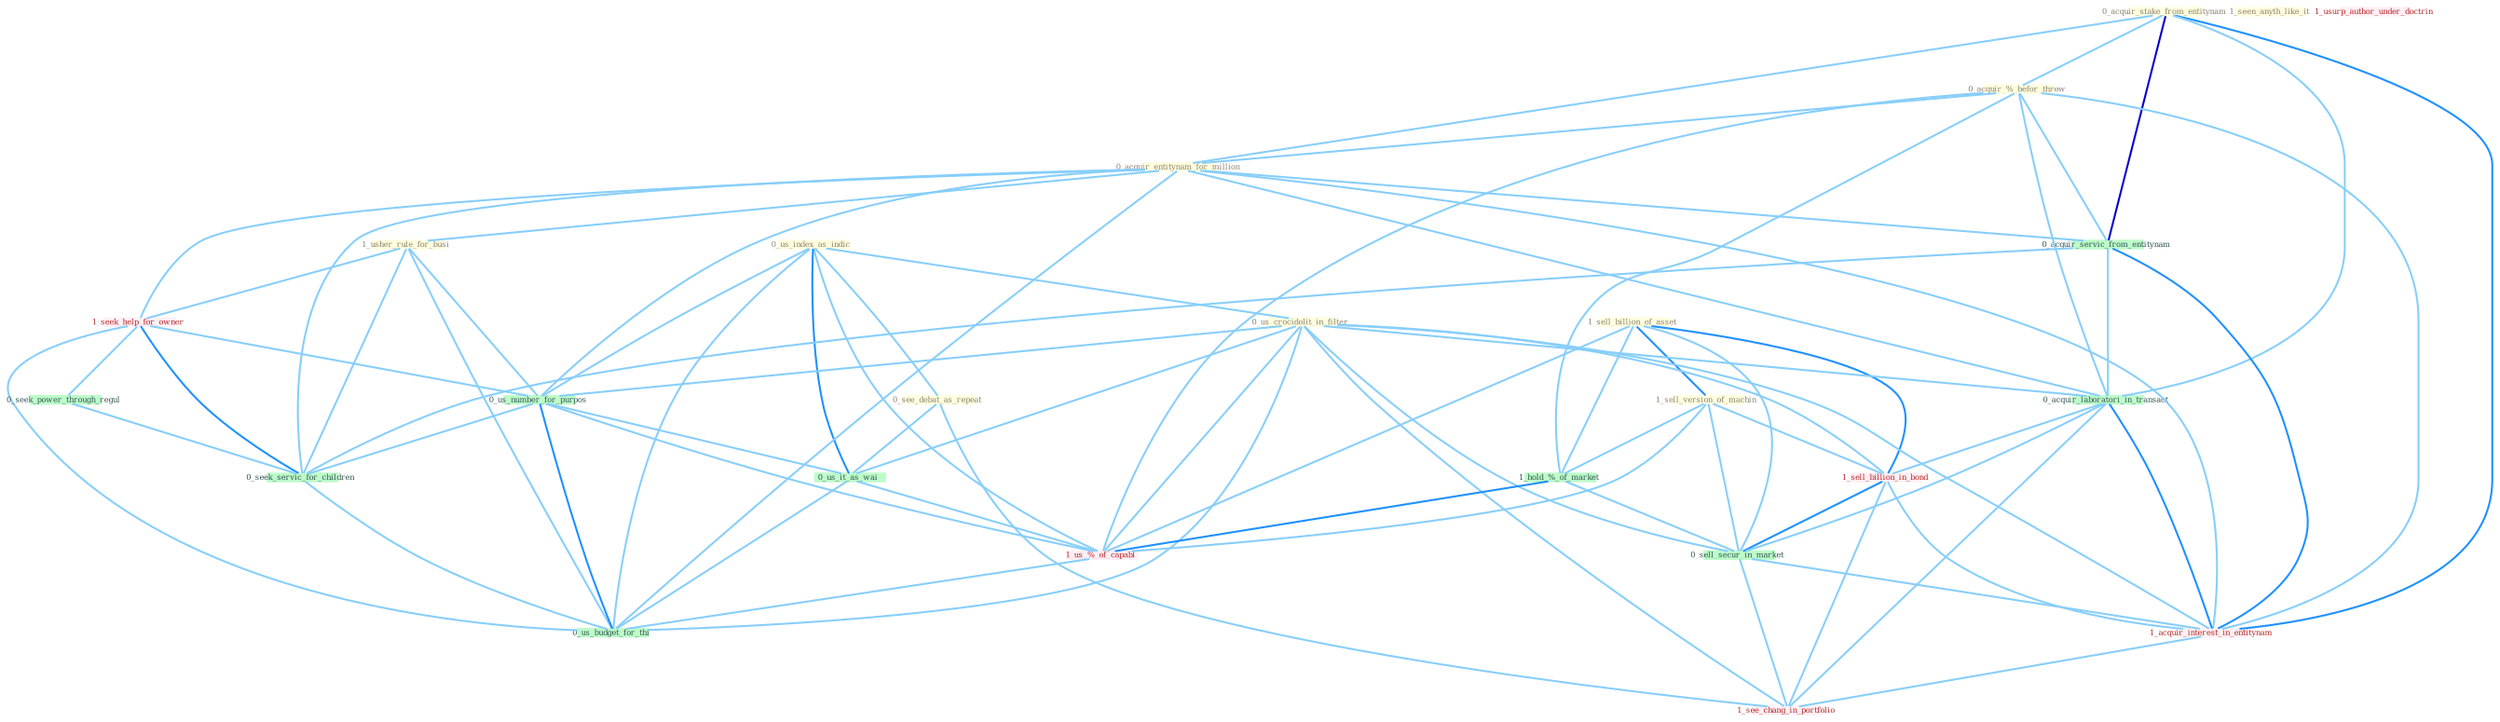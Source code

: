 Graph G{ 
    node
    [shape=polygon,style=filled,width=.5,height=.06,color="#BDFCC9",fixedsize=true,fontsize=4,
    fontcolor="#2f4f4f"];
    {node
    [color="#ffffe0", fontcolor="#8b7d6b"] "0_acquir_stake_from_entitynam " "0_us_index_as_indic " "0_acquir_%_befor_throw " "1_seen_anyth_like_it " "0_acquir_entitynam_for_million " "1_sell_billion_of_asset " "1_usher_rule_for_busi " "1_sell_version_of_machin " "0_us_crocidolit_in_filter " "0_see_debat_as_repeat "}
{node [color="#fff0f5", fontcolor="#b22222"] "1_seek_help_for_owner " "1_sell_billion_in_bond " "1_usurp_author_under_doctrin " "1_us_%_of_capabl " "1_acquir_interest_in_entitynam " "1_see_chang_in_portfolio "}
edge [color="#B0E2FF"];

	"0_acquir_stake_from_entitynam " -- "0_acquir_%_befor_throw " [w="1", color="#87cefa" ];
	"0_acquir_stake_from_entitynam " -- "0_acquir_entitynam_for_million " [w="1", color="#87cefa" ];
	"0_acquir_stake_from_entitynam " -- "0_acquir_servic_from_entitynam " [w="3", color="#0000cd" , len=0.6];
	"0_acquir_stake_from_entitynam " -- "0_acquir_laboratori_in_transact " [w="1", color="#87cefa" ];
	"0_acquir_stake_from_entitynam " -- "1_acquir_interest_in_entitynam " [w="2", color="#1e90ff" , len=0.8];
	"0_us_index_as_indic " -- "0_us_crocidolit_in_filter " [w="1", color="#87cefa" ];
	"0_us_index_as_indic " -- "0_see_debat_as_repeat " [w="1", color="#87cefa" ];
	"0_us_index_as_indic " -- "0_us_number_for_purpos " [w="1", color="#87cefa" ];
	"0_us_index_as_indic " -- "0_us_it_as_wai " [w="2", color="#1e90ff" , len=0.8];
	"0_us_index_as_indic " -- "1_us_%_of_capabl " [w="1", color="#87cefa" ];
	"0_us_index_as_indic " -- "0_us_budget_for_thi " [w="1", color="#87cefa" ];
	"0_acquir_%_befor_throw " -- "0_acquir_entitynam_for_million " [w="1", color="#87cefa" ];
	"0_acquir_%_befor_throw " -- "0_acquir_servic_from_entitynam " [w="1", color="#87cefa" ];
	"0_acquir_%_befor_throw " -- "1_hold_%_of_market " [w="1", color="#87cefa" ];
	"0_acquir_%_befor_throw " -- "0_acquir_laboratori_in_transact " [w="1", color="#87cefa" ];
	"0_acquir_%_befor_throw " -- "1_us_%_of_capabl " [w="1", color="#87cefa" ];
	"0_acquir_%_befor_throw " -- "1_acquir_interest_in_entitynam " [w="1", color="#87cefa" ];
	"0_acquir_entitynam_for_million " -- "1_usher_rule_for_busi " [w="1", color="#87cefa" ];
	"0_acquir_entitynam_for_million " -- "1_seek_help_for_owner " [w="1", color="#87cefa" ];
	"0_acquir_entitynam_for_million " -- "0_acquir_servic_from_entitynam " [w="1", color="#87cefa" ];
	"0_acquir_entitynam_for_million " -- "0_us_number_for_purpos " [w="1", color="#87cefa" ];
	"0_acquir_entitynam_for_million " -- "0_acquir_laboratori_in_transact " [w="1", color="#87cefa" ];
	"0_acquir_entitynam_for_million " -- "1_acquir_interest_in_entitynam " [w="1", color="#87cefa" ];
	"0_acquir_entitynam_for_million " -- "0_seek_servic_for_children " [w="1", color="#87cefa" ];
	"0_acquir_entitynam_for_million " -- "0_us_budget_for_thi " [w="1", color="#87cefa" ];
	"1_sell_billion_of_asset " -- "1_sell_version_of_machin " [w="2", color="#1e90ff" , len=0.8];
	"1_sell_billion_of_asset " -- "1_hold_%_of_market " [w="1", color="#87cefa" ];
	"1_sell_billion_of_asset " -- "1_sell_billion_in_bond " [w="2", color="#1e90ff" , len=0.8];
	"1_sell_billion_of_asset " -- "1_us_%_of_capabl " [w="1", color="#87cefa" ];
	"1_sell_billion_of_asset " -- "0_sell_secur_in_market " [w="1", color="#87cefa" ];
	"1_usher_rule_for_busi " -- "1_seek_help_for_owner " [w="1", color="#87cefa" ];
	"1_usher_rule_for_busi " -- "0_us_number_for_purpos " [w="1", color="#87cefa" ];
	"1_usher_rule_for_busi " -- "0_seek_servic_for_children " [w="1", color="#87cefa" ];
	"1_usher_rule_for_busi " -- "0_us_budget_for_thi " [w="1", color="#87cefa" ];
	"1_sell_version_of_machin " -- "1_hold_%_of_market " [w="1", color="#87cefa" ];
	"1_sell_version_of_machin " -- "1_sell_billion_in_bond " [w="1", color="#87cefa" ];
	"1_sell_version_of_machin " -- "1_us_%_of_capabl " [w="1", color="#87cefa" ];
	"1_sell_version_of_machin " -- "0_sell_secur_in_market " [w="1", color="#87cefa" ];
	"0_us_crocidolit_in_filter " -- "0_us_number_for_purpos " [w="1", color="#87cefa" ];
	"0_us_crocidolit_in_filter " -- "0_acquir_laboratori_in_transact " [w="1", color="#87cefa" ];
	"0_us_crocidolit_in_filter " -- "1_sell_billion_in_bond " [w="1", color="#87cefa" ];
	"0_us_crocidolit_in_filter " -- "0_us_it_as_wai " [w="1", color="#87cefa" ];
	"0_us_crocidolit_in_filter " -- "1_us_%_of_capabl " [w="1", color="#87cefa" ];
	"0_us_crocidolit_in_filter " -- "0_sell_secur_in_market " [w="1", color="#87cefa" ];
	"0_us_crocidolit_in_filter " -- "1_acquir_interest_in_entitynam " [w="1", color="#87cefa" ];
	"0_us_crocidolit_in_filter " -- "1_see_chang_in_portfolio " [w="1", color="#87cefa" ];
	"0_us_crocidolit_in_filter " -- "0_us_budget_for_thi " [w="1", color="#87cefa" ];
	"0_see_debat_as_repeat " -- "0_us_it_as_wai " [w="1", color="#87cefa" ];
	"0_see_debat_as_repeat " -- "1_see_chang_in_portfolio " [w="1", color="#87cefa" ];
	"1_seek_help_for_owner " -- "0_seek_power_through_regul " [w="1", color="#87cefa" ];
	"1_seek_help_for_owner " -- "0_us_number_for_purpos " [w="1", color="#87cefa" ];
	"1_seek_help_for_owner " -- "0_seek_servic_for_children " [w="2", color="#1e90ff" , len=0.8];
	"1_seek_help_for_owner " -- "0_us_budget_for_thi " [w="1", color="#87cefa" ];
	"0_acquir_servic_from_entitynam " -- "0_acquir_laboratori_in_transact " [w="1", color="#87cefa" ];
	"0_acquir_servic_from_entitynam " -- "1_acquir_interest_in_entitynam " [w="2", color="#1e90ff" , len=0.8];
	"0_acquir_servic_from_entitynam " -- "0_seek_servic_for_children " [w="1", color="#87cefa" ];
	"1_hold_%_of_market " -- "1_us_%_of_capabl " [w="2", color="#1e90ff" , len=0.8];
	"1_hold_%_of_market " -- "0_sell_secur_in_market " [w="1", color="#87cefa" ];
	"0_seek_power_through_regul " -- "0_seek_servic_for_children " [w="1", color="#87cefa" ];
	"0_us_number_for_purpos " -- "0_us_it_as_wai " [w="1", color="#87cefa" ];
	"0_us_number_for_purpos " -- "1_us_%_of_capabl " [w="1", color="#87cefa" ];
	"0_us_number_for_purpos " -- "0_seek_servic_for_children " [w="1", color="#87cefa" ];
	"0_us_number_for_purpos " -- "0_us_budget_for_thi " [w="2", color="#1e90ff" , len=0.8];
	"0_acquir_laboratori_in_transact " -- "1_sell_billion_in_bond " [w="1", color="#87cefa" ];
	"0_acquir_laboratori_in_transact " -- "0_sell_secur_in_market " [w="1", color="#87cefa" ];
	"0_acquir_laboratori_in_transact " -- "1_acquir_interest_in_entitynam " [w="2", color="#1e90ff" , len=0.8];
	"0_acquir_laboratori_in_transact " -- "1_see_chang_in_portfolio " [w="1", color="#87cefa" ];
	"1_sell_billion_in_bond " -- "0_sell_secur_in_market " [w="2", color="#1e90ff" , len=0.8];
	"1_sell_billion_in_bond " -- "1_acquir_interest_in_entitynam " [w="1", color="#87cefa" ];
	"1_sell_billion_in_bond " -- "1_see_chang_in_portfolio " [w="1", color="#87cefa" ];
	"0_us_it_as_wai " -- "1_us_%_of_capabl " [w="1", color="#87cefa" ];
	"0_us_it_as_wai " -- "0_us_budget_for_thi " [w="1", color="#87cefa" ];
	"1_us_%_of_capabl " -- "0_us_budget_for_thi " [w="1", color="#87cefa" ];
	"0_sell_secur_in_market " -- "1_acquir_interest_in_entitynam " [w="1", color="#87cefa" ];
	"0_sell_secur_in_market " -- "1_see_chang_in_portfolio " [w="1", color="#87cefa" ];
	"1_acquir_interest_in_entitynam " -- "1_see_chang_in_portfolio " [w="1", color="#87cefa" ];
	"0_seek_servic_for_children " -- "0_us_budget_for_thi " [w="1", color="#87cefa" ];
}